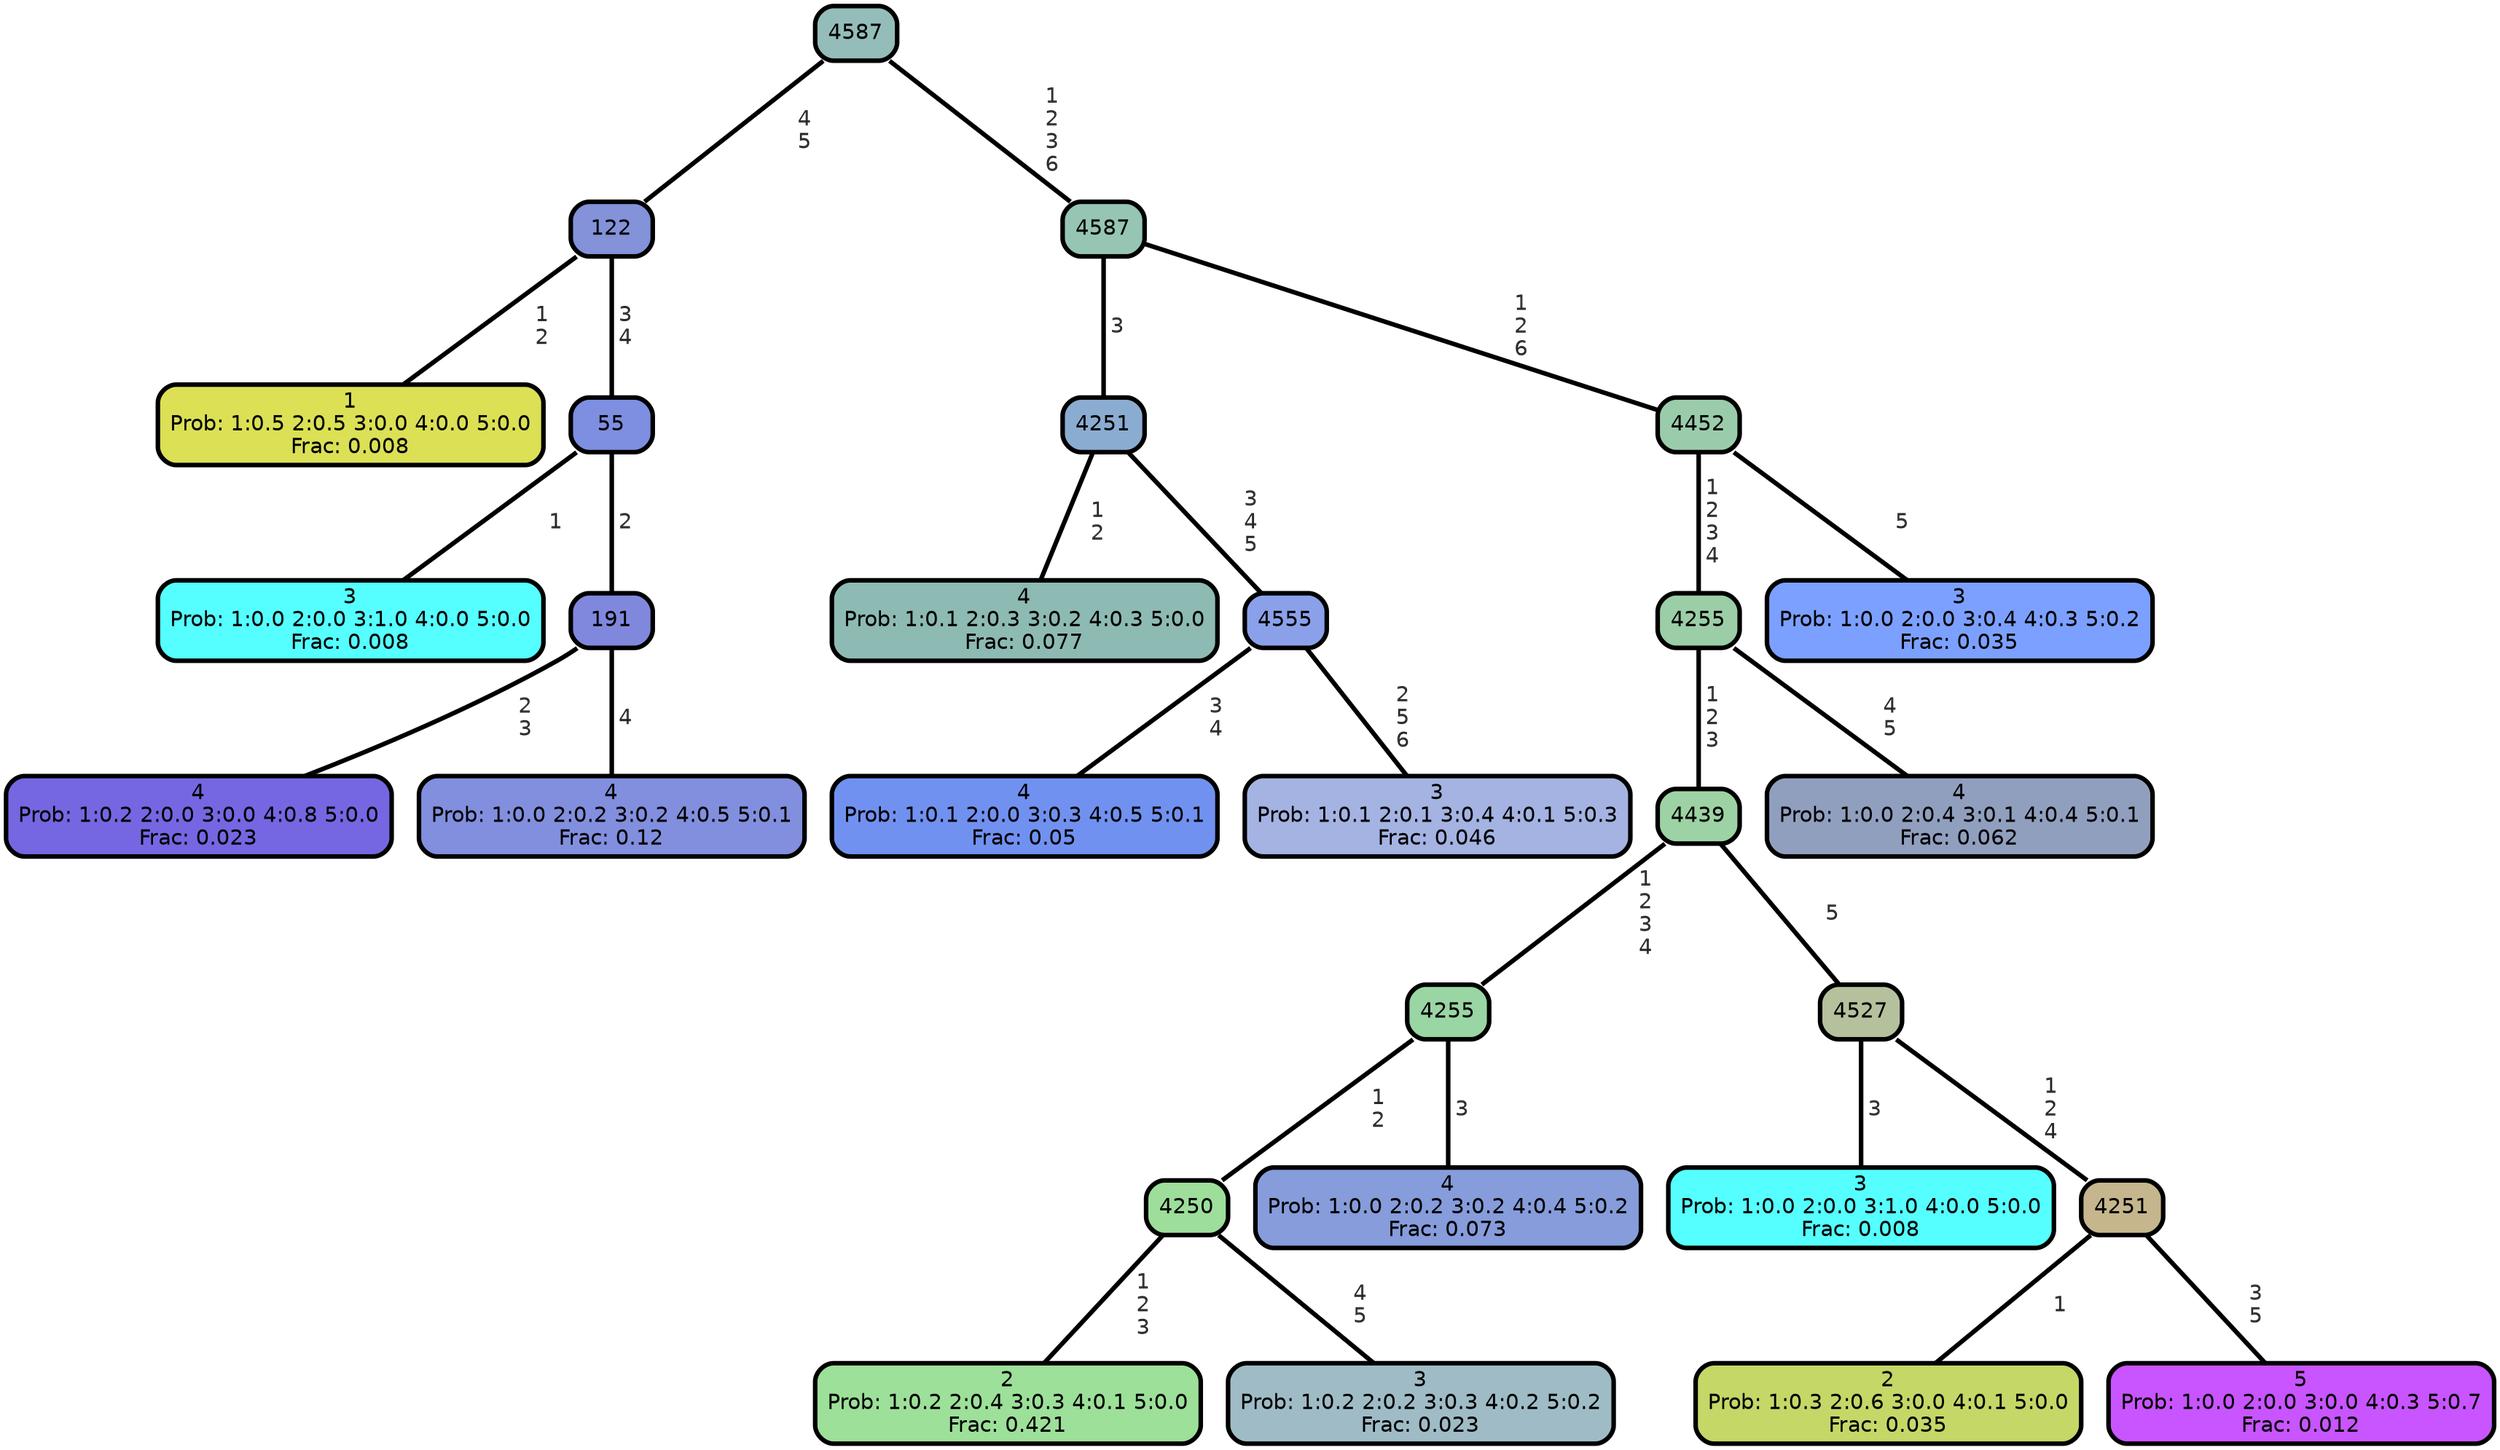 graph Tree {
node [shape=box, style="filled, rounded",color="black",penwidth="3",fontcolor="black",                 fontname=helvetica] ;
graph [ranksep="0 equally", splines=straight,                 bgcolor=transparent, dpi=200] ;
edge [fontname=helvetica, fontweight=bold,fontcolor=grey14,color=black] ;
0 [label="1
Prob: 1:0.5 2:0.5 3:0.0 4:0.0 5:0.0
Frac: 0.008", fillcolor="#dbe055"] ;
1 [label="122", fillcolor="#8392d9"] ;
2 [label="3
Prob: 1:0.0 2:0.0 3:1.0 4:0.0 5:0.0
Frac: 0.008", fillcolor="#55ffff"] ;
3 [label="55", fillcolor="#7e8ee0"] ;
4 [label="4
Prob: 1:0.2 2:0.0 3:0.0 4:0.8 5:0.0
Frac: 0.023", fillcolor="#7567e2"] ;
5 [label="191", fillcolor="#8088de"] ;
6 [label="4
Prob: 1:0.0 2:0.2 3:0.2 4:0.5 5:0.1
Frac: 0.12", fillcolor="#828fde"] ;
7 [label="4587", fillcolor="#94bdb9"] ;
8 [label="4
Prob: 1:0.1 2:0.3 3:0.2 4:0.3 5:0.0
Frac: 0.077", fillcolor="#8dbab2"] ;
9 [label="4251", fillcolor="#8bacd1"] ;
10 [label="4
Prob: 1:0.1 2:0.0 3:0.3 4:0.5 5:0.1
Frac: 0.05", fillcolor="#7191f1"] ;
11 [label="4555", fillcolor="#8aa1ea"] ;
12 [label="3
Prob: 1:0.1 2:0.1 3:0.4 4:0.1 5:0.3
Frac: 0.046", fillcolor="#a4b3e2"] ;
13 [label="4587", fillcolor="#97c5b3"] ;
14 [label="2
Prob: 1:0.2 2:0.4 3:0.3 4:0.1 5:0.0
Frac: 0.421", fillcolor="#9de099"] ;
15 [label="4250", fillcolor="#9dde9b"] ;
16 [label="3
Prob: 1:0.2 2:0.2 3:0.3 4:0.2 5:0.2
Frac: 0.023", fillcolor="#9fbcc6"] ;
17 [label="4255", fillcolor="#9ad5a4"] ;
18 [label="4
Prob: 1:0.0 2:0.2 3:0.2 4:0.4 5:0.2
Frac: 0.073", fillcolor="#869cdb"] ;
19 [label="4439", fillcolor="#9dd3a4"] ;
20 [label="3
Prob: 1:0.0 2:0.0 3:1.0 4:0.0 5:0.0
Frac: 0.008", fillcolor="#55ffff"] ;
21 [label="4527", fillcolor="#b5c19d"] ;
22 [label="2
Prob: 1:0.3 2:0.6 3:0.0 4:0.1 5:0.0
Frac: 0.035", fillcolor="#c5d767"] ;
23 [label="4251", fillcolor="#c5b68d"] ;
24 [label="5
Prob: 1:0.0 2:0.0 3:0.0 4:0.3 5:0.7
Frac: 0.012", fillcolor="#c855ff"] ;
25 [label="4255", fillcolor="#9bcea6"] ;
26 [label="4
Prob: 1:0.0 2:0.4 3:0.1 4:0.4 5:0.1
Frac: 0.062", fillcolor="#919fbf"] ;
27 [label="4452", fillcolor="#9accab"] ;
28 [label="3
Prob: 1:0.0 2:0.0 3:0.4 4:0.3 5:0.2
Frac: 0.035", fillcolor="#7ca0ff"] ;
1 -- 0 [label=" 1\n 2",penwidth=3] ;
1 -- 3 [label=" 3\n 4",penwidth=3] ;
3 -- 2 [label=" 1",penwidth=3] ;
3 -- 5 [label=" 2",penwidth=3] ;
5 -- 4 [label=" 2\n 3",penwidth=3] ;
5 -- 6 [label=" 4",penwidth=3] ;
7 -- 1 [label=" 4\n 5",penwidth=3] ;
7 -- 13 [label=" 1\n 2\n 3\n 6",penwidth=3] ;
9 -- 8 [label=" 1\n 2",penwidth=3] ;
9 -- 11 [label=" 3\n 4\n 5",penwidth=3] ;
11 -- 10 [label=" 3\n 4",penwidth=3] ;
11 -- 12 [label=" 2\n 5\n 6",penwidth=3] ;
13 -- 9 [label=" 3",penwidth=3] ;
13 -- 27 [label=" 1\n 2\n 6",penwidth=3] ;
15 -- 14 [label=" 1\n 2\n 3",penwidth=3] ;
15 -- 16 [label=" 4\n 5",penwidth=3] ;
17 -- 15 [label=" 1\n 2",penwidth=3] ;
17 -- 18 [label=" 3",penwidth=3] ;
19 -- 17 [label=" 1\n 2\n 3\n 4",penwidth=3] ;
19 -- 21 [label=" 5",penwidth=3] ;
21 -- 20 [label=" 3",penwidth=3] ;
21 -- 23 [label=" 1\n 2\n 4",penwidth=3] ;
23 -- 22 [label=" 1",penwidth=3] ;
23 -- 24 [label=" 3\n 5",penwidth=3] ;
25 -- 19 [label=" 1\n 2\n 3",penwidth=3] ;
25 -- 26 [label=" 4\n 5",penwidth=3] ;
27 -- 25 [label=" 1\n 2\n 3\n 4",penwidth=3] ;
27 -- 28 [label=" 5",penwidth=3] ;
{rank = same;}}